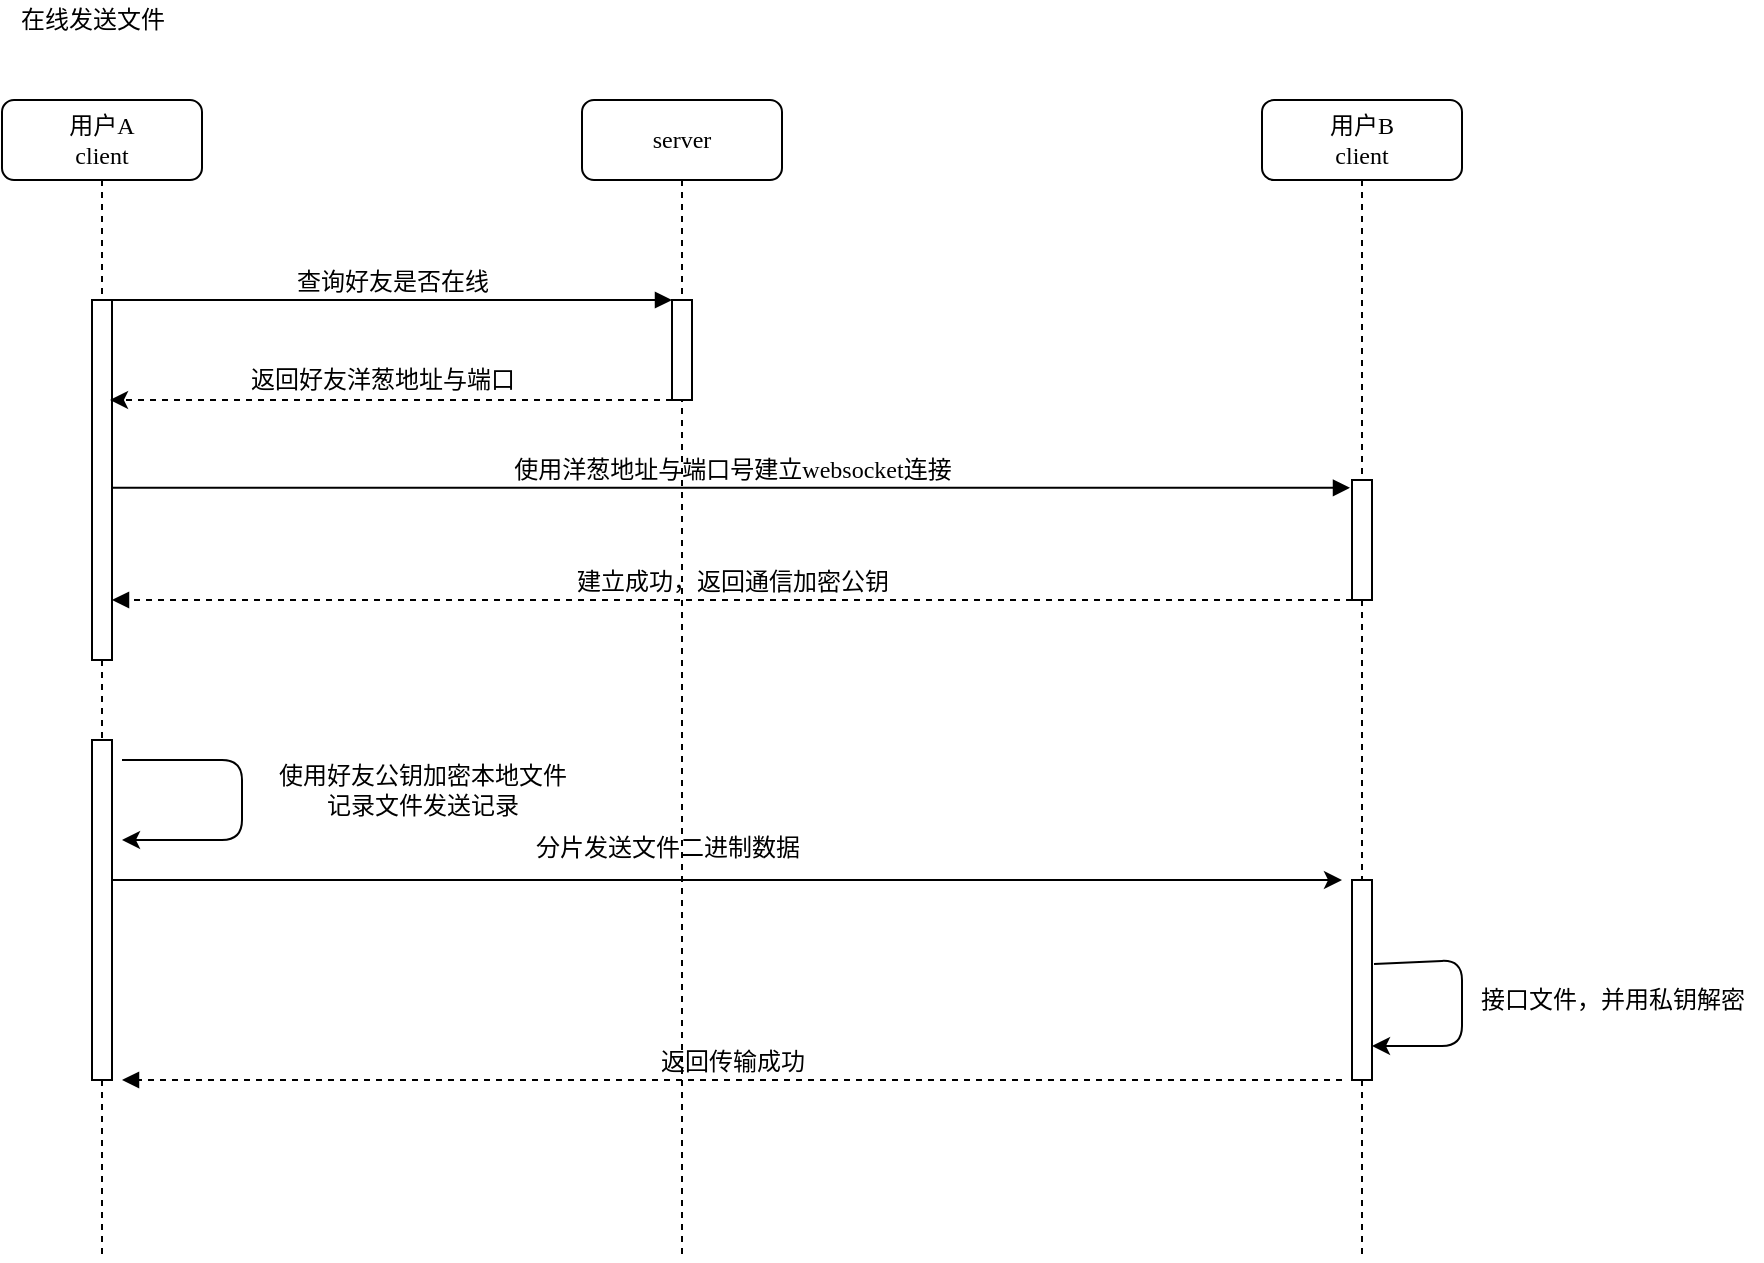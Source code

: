 <mxfile version="14.2.9" type="github">
  <diagram name="Page-1" id="13e1069c-82ec-6db2-03f1-153e76fe0fe0">
    <mxGraphModel dx="889" dy="589" grid="1" gridSize="10" guides="1" tooltips="1" connect="1" arrows="1" fold="1" page="1" pageScale="1" pageWidth="1100" pageHeight="850" background="#ffffff" math="0" shadow="0">
      <root>
        <mxCell id="0" />
        <mxCell id="1" parent="0" />
        <mxCell id="7baba1c4bc27f4b0-2" value="server" style="shape=umlLifeline;perimeter=lifelinePerimeter;whiteSpace=wrap;html=1;container=1;collapsible=0;recursiveResize=0;outlineConnect=0;rounded=1;shadow=0;comic=0;labelBackgroundColor=none;strokeWidth=1;fontFamily=Verdana;fontSize=12;align=center;" parent="1" vertex="1">
          <mxGeometry x="290" y="80" width="100" height="580" as="geometry" />
        </mxCell>
        <mxCell id="7baba1c4bc27f4b0-10" value="" style="html=1;points=[];perimeter=orthogonalPerimeter;rounded=0;shadow=0;comic=0;labelBackgroundColor=none;strokeWidth=1;fontFamily=Verdana;fontSize=12;align=center;" parent="7baba1c4bc27f4b0-2" vertex="1">
          <mxGeometry x="45" y="100" width="10" height="50" as="geometry" />
        </mxCell>
        <mxCell id="7baba1c4bc27f4b0-3" value="用户B&lt;br&gt;client" style="shape=umlLifeline;perimeter=lifelinePerimeter;whiteSpace=wrap;html=1;container=1;collapsible=0;recursiveResize=0;outlineConnect=0;rounded=1;shadow=0;comic=0;labelBackgroundColor=none;strokeWidth=1;fontFamily=Verdana;fontSize=12;align=center;" parent="1" vertex="1">
          <mxGeometry x="630" y="80" width="100" height="580" as="geometry" />
        </mxCell>
        <mxCell id="7baba1c4bc27f4b0-13" value="" style="html=1;points=[];perimeter=orthogonalPerimeter;rounded=0;shadow=0;comic=0;labelBackgroundColor=none;strokeWidth=1;fontFamily=Verdana;fontSize=12;align=center;" parent="7baba1c4bc27f4b0-3" vertex="1">
          <mxGeometry x="45" y="190" width="10" height="60" as="geometry" />
        </mxCell>
        <mxCell id="n4fmqsLKEYairKb7sybN-13" value="" style="html=1;points=[];perimeter=orthogonalPerimeter;rounded=0;shadow=0;comic=0;labelBackgroundColor=none;strokeWidth=1;fontFamily=Verdana;fontSize=12;align=center;" vertex="1" parent="7baba1c4bc27f4b0-3">
          <mxGeometry x="45" y="390" width="10" height="100" as="geometry" />
        </mxCell>
        <mxCell id="n4fmqsLKEYairKb7sybN-14" value="" style="endArrow=classic;html=1;exitX=1.1;exitY=0.42;exitDx=0;exitDy=0;exitPerimeter=0;entryX=1;entryY=0.83;entryDx=0;entryDy=0;entryPerimeter=0;" edge="1" parent="7baba1c4bc27f4b0-3" source="n4fmqsLKEYairKb7sybN-13" target="n4fmqsLKEYairKb7sybN-13">
          <mxGeometry width="50" height="50" relative="1" as="geometry">
            <mxPoint x="-40" y="450" as="sourcePoint" />
            <mxPoint x="120" y="460" as="targetPoint" />
            <Array as="points">
              <mxPoint x="100" y="430" />
              <mxPoint x="100" y="473" />
            </Array>
          </mxGeometry>
        </mxCell>
        <mxCell id="7baba1c4bc27f4b0-8" value="用户A&lt;br&gt;client" style="shape=umlLifeline;perimeter=lifelinePerimeter;whiteSpace=wrap;html=1;container=1;collapsible=0;recursiveResize=0;outlineConnect=0;rounded=1;shadow=0;comic=0;labelBackgroundColor=none;strokeWidth=1;fontFamily=Verdana;fontSize=12;align=center;" parent="1" vertex="1">
          <mxGeometry y="80" width="100" height="580" as="geometry" />
        </mxCell>
        <mxCell id="7baba1c4bc27f4b0-9" value="" style="html=1;points=[];perimeter=orthogonalPerimeter;rounded=0;shadow=0;comic=0;labelBackgroundColor=none;strokeWidth=1;fontFamily=Verdana;fontSize=12;align=center;" parent="7baba1c4bc27f4b0-8" vertex="1">
          <mxGeometry x="45" y="100" width="10" height="180" as="geometry" />
        </mxCell>
        <mxCell id="n4fmqsLKEYairKb7sybN-8" value="" style="html=1;points=[];perimeter=orthogonalPerimeter;rounded=0;shadow=0;comic=0;labelBackgroundColor=none;strokeWidth=1;fontFamily=Verdana;fontSize=12;align=center;" vertex="1" parent="7baba1c4bc27f4b0-8">
          <mxGeometry x="45" y="320" width="10" height="170" as="geometry" />
        </mxCell>
        <mxCell id="7baba1c4bc27f4b0-23" value="使用洋葱地址与端口号建立websocket连接" style="html=1;verticalAlign=bottom;endArrow=block;entryX=-0.1;entryY=0.065;labelBackgroundColor=none;fontFamily=Verdana;fontSize=12;entryDx=0;entryDy=0;entryPerimeter=0;" parent="1" source="7baba1c4bc27f4b0-9" target="7baba1c4bc27f4b0-13" edge="1">
          <mxGeometry relative="1" as="geometry">
            <mxPoint x="510" y="420" as="sourcePoint" />
            <mxPoint x="585" y="440" as="targetPoint" />
          </mxGeometry>
        </mxCell>
        <mxCell id="7baba1c4bc27f4b0-11" value="查询好友是否在线" style="html=1;verticalAlign=bottom;endArrow=block;entryX=0;entryY=0;labelBackgroundColor=none;fontFamily=Verdana;fontSize=12;edgeStyle=elbowEdgeStyle;elbow=vertical;" parent="1" source="7baba1c4bc27f4b0-9" target="7baba1c4bc27f4b0-10" edge="1">
          <mxGeometry relative="1" as="geometry">
            <mxPoint x="220" y="190" as="sourcePoint" />
          </mxGeometry>
        </mxCell>
        <mxCell id="n4fmqsLKEYairKb7sybN-1" value="在线发送文件" style="text;html=1;align=center;verticalAlign=middle;resizable=0;points=[];autosize=1;" vertex="1" parent="1">
          <mxGeometry y="30" width="90" height="20" as="geometry" />
        </mxCell>
        <mxCell id="n4fmqsLKEYairKb7sybN-2" style="edgeStyle=orthogonalEdgeStyle;rounded=0;orthogonalLoop=1;jettySize=auto;html=1;dashed=1;" edge="1" parent="1" source="7baba1c4bc27f4b0-10">
          <mxGeometry relative="1" as="geometry">
            <mxPoint x="54" y="230" as="targetPoint" />
            <Array as="points">
              <mxPoint x="280" y="230" />
              <mxPoint x="280" y="230" />
            </Array>
          </mxGeometry>
        </mxCell>
        <mxCell id="n4fmqsLKEYairKb7sybN-5" value="返回好友洋葱地址与端口" style="text;html=1;align=center;verticalAlign=middle;resizable=0;points=[];autosize=1;" vertex="1" parent="1">
          <mxGeometry x="115" y="210" width="150" height="20" as="geometry" />
        </mxCell>
        <mxCell id="n4fmqsLKEYairKb7sybN-6" value="建立成功，返回通信加密公钥" style="html=1;verticalAlign=bottom;endArrow=block;labelBackgroundColor=none;fontFamily=Verdana;fontSize=12;exitX=0;exitY=1;exitDx=0;exitDy=0;exitPerimeter=0;dashed=1;" edge="1" parent="1" source="7baba1c4bc27f4b0-13" target="7baba1c4bc27f4b0-9">
          <mxGeometry relative="1" as="geometry">
            <mxPoint x="620" y="310" as="sourcePoint" />
            <mxPoint x="684" y="330" as="targetPoint" />
          </mxGeometry>
        </mxCell>
        <mxCell id="n4fmqsLKEYairKb7sybN-9" value="" style="endArrow=classic;html=1;" edge="1" parent="1">
          <mxGeometry width="50" height="50" relative="1" as="geometry">
            <mxPoint x="60" y="410" as="sourcePoint" />
            <mxPoint x="60" y="450" as="targetPoint" />
            <Array as="points">
              <mxPoint x="120" y="410" />
              <mxPoint x="120" y="450" />
            </Array>
          </mxGeometry>
        </mxCell>
        <mxCell id="n4fmqsLKEYairKb7sybN-10" value="使用好友公钥加密本地文件&lt;br&gt;记录文件发送记录" style="text;html=1;align=center;verticalAlign=middle;resizable=0;points=[];autosize=1;" vertex="1" parent="1">
          <mxGeometry x="130" y="410" width="160" height="30" as="geometry" />
        </mxCell>
        <mxCell id="n4fmqsLKEYairKb7sybN-11" value="" style="endArrow=classic;html=1;" edge="1" parent="1" source="n4fmqsLKEYairKb7sybN-8">
          <mxGeometry width="50" height="50" relative="1" as="geometry">
            <mxPoint x="60" y="470" as="sourcePoint" />
            <mxPoint x="670" y="470" as="targetPoint" />
          </mxGeometry>
        </mxCell>
        <mxCell id="n4fmqsLKEYairKb7sybN-15" value="&lt;div style=&quot;text-align: center&quot;&gt;&lt;span&gt;&lt;font face=&quot;verdana&quot;&gt;分片发送文件二进制数据&lt;/font&gt;&lt;/span&gt;&lt;/div&gt;" style="text;whiteSpace=wrap;html=1;" vertex="1" parent="1">
          <mxGeometry x="265" y="440" width="260" height="30" as="geometry" />
        </mxCell>
        <mxCell id="n4fmqsLKEYairKb7sybN-16" value="接口文件，并用私钥解密" style="text;html=1;align=center;verticalAlign=middle;resizable=0;points=[];autosize=1;" vertex="1" parent="1">
          <mxGeometry x="730" y="520" width="150" height="20" as="geometry" />
        </mxCell>
        <mxCell id="n4fmqsLKEYairKb7sybN-17" value="返回传输成功" style="html=1;verticalAlign=bottom;endArrow=block;labelBackgroundColor=none;fontFamily=Verdana;fontSize=12;exitX=0;exitY=1;exitDx=0;exitDy=0;exitPerimeter=0;dashed=1;" edge="1" parent="1">
          <mxGeometry relative="1" as="geometry">
            <mxPoint x="670" y="570" as="sourcePoint" />
            <mxPoint x="60" y="570" as="targetPoint" />
          </mxGeometry>
        </mxCell>
      </root>
    </mxGraphModel>
  </diagram>
</mxfile>
